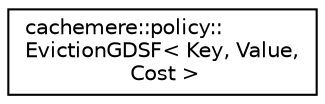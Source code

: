 digraph "Graphical Class Hierarchy"
{
 // LATEX_PDF_SIZE
  edge [fontname="Helvetica",fontsize="10",labelfontname="Helvetica",labelfontsize="10"];
  node [fontname="Helvetica",fontsize="10",shape=record];
  rankdir="LR";
  Node0 [label="cachemere::policy::\lEvictionGDSF\< Key, Value,\l Cost \>",height=0.2,width=0.4,color="black", fillcolor="white", style="filled",URL="$classcachemere_1_1policy_1_1EvictionGDSF.html",tooltip="Greedy-Dual-Size-Frequency (GDSF) eviction policy."];
}
